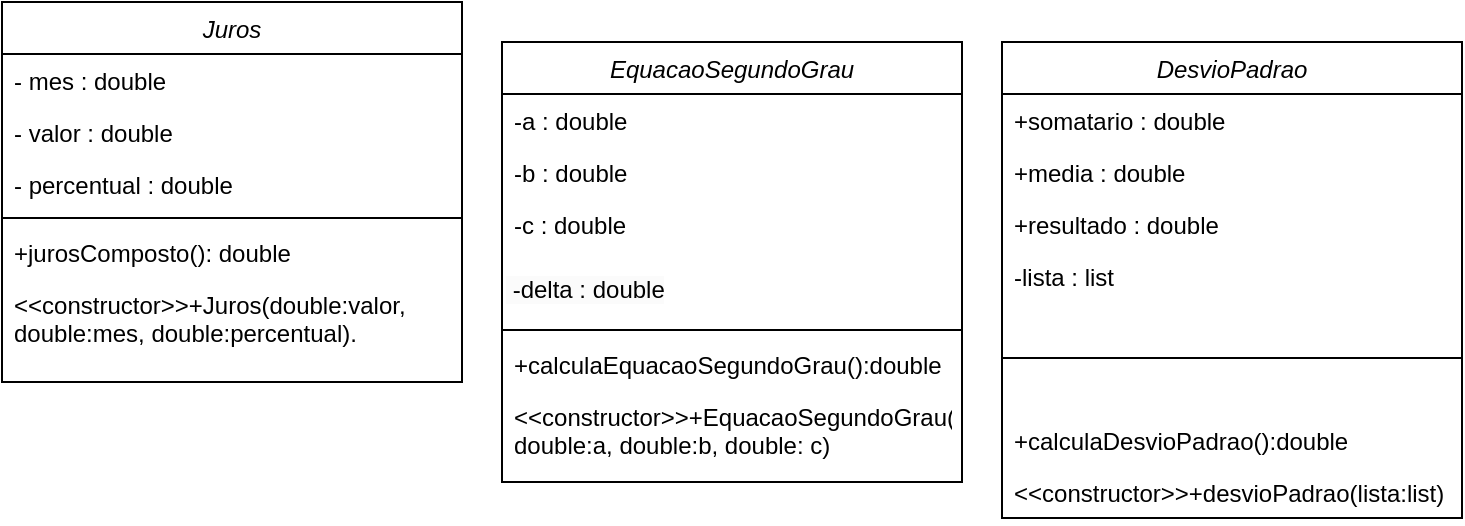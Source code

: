 <mxfile version="24.7.12">
  <diagram id="C5RBs43oDa-KdzZeNtuy" name="Page-1">
    <mxGraphModel dx="880" dy="460" grid="1" gridSize="10" guides="1" tooltips="1" connect="1" arrows="1" fold="1" page="1" pageScale="1" pageWidth="827" pageHeight="1169" math="0" shadow="0">
      <root>
        <mxCell id="WIyWlLk6GJQsqaUBKTNV-0" />
        <mxCell id="WIyWlLk6GJQsqaUBKTNV-1" parent="WIyWlLk6GJQsqaUBKTNV-0" />
        <mxCell id="zkfFHV4jXpPFQw0GAbJ--0" value="Juros" style="swimlane;fontStyle=2;align=center;verticalAlign=top;childLayout=stackLayout;horizontal=1;startSize=26;horizontalStack=0;resizeParent=1;resizeLast=0;collapsible=1;marginBottom=0;rounded=0;shadow=0;strokeWidth=1;" parent="WIyWlLk6GJQsqaUBKTNV-1" vertex="1">
          <mxGeometry x="30" y="80" width="230" height="190" as="geometry">
            <mxRectangle x="230" y="140" width="160" height="26" as="alternateBounds" />
          </mxGeometry>
        </mxCell>
        <mxCell id="zkfFHV4jXpPFQw0GAbJ--1" value="- mes : double&#xa;" style="text;align=left;verticalAlign=top;spacingLeft=4;spacingRight=4;overflow=hidden;rotatable=0;points=[[0,0.5],[1,0.5]];portConstraint=eastwest;" parent="zkfFHV4jXpPFQw0GAbJ--0" vertex="1">
          <mxGeometry y="26" width="230" height="26" as="geometry" />
        </mxCell>
        <mxCell id="zkfFHV4jXpPFQw0GAbJ--2" value="- valor : double" style="text;align=left;verticalAlign=top;spacingLeft=4;spacingRight=4;overflow=hidden;rotatable=0;points=[[0,0.5],[1,0.5]];portConstraint=eastwest;rounded=0;shadow=0;html=0;" parent="zkfFHV4jXpPFQw0GAbJ--0" vertex="1">
          <mxGeometry y="52" width="230" height="26" as="geometry" />
        </mxCell>
        <mxCell id="zkfFHV4jXpPFQw0GAbJ--3" value="- percentual : double" style="text;align=left;verticalAlign=top;spacingLeft=4;spacingRight=4;overflow=hidden;rotatable=0;points=[[0,0.5],[1,0.5]];portConstraint=eastwest;rounded=0;shadow=0;html=0;" parent="zkfFHV4jXpPFQw0GAbJ--0" vertex="1">
          <mxGeometry y="78" width="230" height="26" as="geometry" />
        </mxCell>
        <mxCell id="zkfFHV4jXpPFQw0GAbJ--4" value="" style="line;html=1;strokeWidth=1;align=left;verticalAlign=middle;spacingTop=-1;spacingLeft=3;spacingRight=3;rotatable=0;labelPosition=right;points=[];portConstraint=eastwest;" parent="zkfFHV4jXpPFQw0GAbJ--0" vertex="1">
          <mxGeometry y="104" width="230" height="8" as="geometry" />
        </mxCell>
        <mxCell id="zkfFHV4jXpPFQw0GAbJ--5" value="+jurosComposto(): double" style="text;align=left;verticalAlign=top;spacingLeft=4;spacingRight=4;overflow=hidden;rotatable=0;points=[[0,0.5],[1,0.5]];portConstraint=eastwest;" parent="zkfFHV4jXpPFQw0GAbJ--0" vertex="1">
          <mxGeometry y="112" width="230" height="26" as="geometry" />
        </mxCell>
        <mxCell id="NBcoFBvl_bf1YHJiFxdl-24" value="&lt;&lt;constructor&gt;&gt;+Juros(double:valor,&#xa;double:mes, double:percentual). " style="text;align=left;verticalAlign=top;spacingLeft=4;spacingRight=4;overflow=hidden;rotatable=0;points=[[0,0.5],[1,0.5]];portConstraint=eastwest;" vertex="1" parent="zkfFHV4jXpPFQw0GAbJ--0">
          <mxGeometry y="138" width="230" height="52" as="geometry" />
        </mxCell>
        <mxCell id="NBcoFBvl_bf1YHJiFxdl-12" value="DesvioPadrao" style="swimlane;fontStyle=2;align=center;verticalAlign=top;childLayout=stackLayout;horizontal=1;startSize=26;horizontalStack=0;resizeParent=1;resizeLast=0;collapsible=1;marginBottom=0;rounded=0;shadow=0;strokeWidth=1;" vertex="1" parent="WIyWlLk6GJQsqaUBKTNV-1">
          <mxGeometry x="530" y="100" width="230" height="238" as="geometry">
            <mxRectangle x="230" y="140" width="160" height="26" as="alternateBounds" />
          </mxGeometry>
        </mxCell>
        <mxCell id="NBcoFBvl_bf1YHJiFxdl-13" value="+somatario : double" style="text;align=left;verticalAlign=top;spacingLeft=4;spacingRight=4;overflow=hidden;rotatable=0;points=[[0,0.5],[1,0.5]];portConstraint=eastwest;" vertex="1" parent="NBcoFBvl_bf1YHJiFxdl-12">
          <mxGeometry y="26" width="230" height="26" as="geometry" />
        </mxCell>
        <mxCell id="NBcoFBvl_bf1YHJiFxdl-14" value="+media : double" style="text;align=left;verticalAlign=top;spacingLeft=4;spacingRight=4;overflow=hidden;rotatable=0;points=[[0,0.5],[1,0.5]];portConstraint=eastwest;rounded=0;shadow=0;html=0;" vertex="1" parent="NBcoFBvl_bf1YHJiFxdl-12">
          <mxGeometry y="52" width="230" height="26" as="geometry" />
        </mxCell>
        <mxCell id="NBcoFBvl_bf1YHJiFxdl-15" value="+resultado : double" style="text;align=left;verticalAlign=top;spacingLeft=4;spacingRight=4;overflow=hidden;rotatable=0;points=[[0,0.5],[1,0.5]];portConstraint=eastwest;rounded=0;shadow=0;html=0;" vertex="1" parent="NBcoFBvl_bf1YHJiFxdl-12">
          <mxGeometry y="78" width="230" height="26" as="geometry" />
        </mxCell>
        <mxCell id="NBcoFBvl_bf1YHJiFxdl-28" value="-lista : list" style="text;align=left;verticalAlign=top;spacingLeft=4;spacingRight=4;overflow=hidden;rotatable=0;points=[[0,0.5],[1,0.5]];portConstraint=eastwest;rounded=0;shadow=0;html=0;" vertex="1" parent="NBcoFBvl_bf1YHJiFxdl-12">
          <mxGeometry y="104" width="230" height="26" as="geometry" />
        </mxCell>
        <mxCell id="NBcoFBvl_bf1YHJiFxdl-16" value="" style="line;html=1;strokeWidth=1;align=left;verticalAlign=middle;spacingTop=-1;spacingLeft=3;spacingRight=3;rotatable=0;labelPosition=right;points=[];portConstraint=eastwest;" vertex="1" parent="NBcoFBvl_bf1YHJiFxdl-12">
          <mxGeometry y="130" width="230" height="56" as="geometry" />
        </mxCell>
        <mxCell id="NBcoFBvl_bf1YHJiFxdl-17" value="+calculaDesvioPadrao():double" style="text;align=left;verticalAlign=top;spacingLeft=4;spacingRight=4;overflow=hidden;rotatable=0;points=[[0,0.5],[1,0.5]];portConstraint=eastwest;" vertex="1" parent="NBcoFBvl_bf1YHJiFxdl-12">
          <mxGeometry y="186" width="230" height="26" as="geometry" />
        </mxCell>
        <mxCell id="NBcoFBvl_bf1YHJiFxdl-29" value="&lt;&lt;constructor&gt;&gt;+desvioPadrao(lista:list)" style="text;align=left;verticalAlign=top;spacingLeft=4;spacingRight=4;overflow=hidden;rotatable=0;points=[[0,0.5],[1,0.5]];portConstraint=eastwest;" vertex="1" parent="NBcoFBvl_bf1YHJiFxdl-12">
          <mxGeometry y="212" width="230" height="26" as="geometry" />
        </mxCell>
        <mxCell id="NBcoFBvl_bf1YHJiFxdl-18" value="EquacaoSegundoGrau" style="swimlane;fontStyle=2;align=center;verticalAlign=top;childLayout=stackLayout;horizontal=1;startSize=26;horizontalStack=0;resizeParent=1;resizeLast=0;collapsible=1;marginBottom=0;rounded=0;shadow=0;strokeWidth=1;" vertex="1" parent="WIyWlLk6GJQsqaUBKTNV-1">
          <mxGeometry x="280" y="100" width="230" height="220" as="geometry">
            <mxRectangle x="230" y="140" width="160" height="26" as="alternateBounds" />
          </mxGeometry>
        </mxCell>
        <mxCell id="NBcoFBvl_bf1YHJiFxdl-19" value="-a : double" style="text;align=left;verticalAlign=top;spacingLeft=4;spacingRight=4;overflow=hidden;rotatable=0;points=[[0,0.5],[1,0.5]];portConstraint=eastwest;" vertex="1" parent="NBcoFBvl_bf1YHJiFxdl-18">
          <mxGeometry y="26" width="230" height="26" as="geometry" />
        </mxCell>
        <mxCell id="NBcoFBvl_bf1YHJiFxdl-20" value="-b : double" style="text;align=left;verticalAlign=top;spacingLeft=4;spacingRight=4;overflow=hidden;rotatable=0;points=[[0,0.5],[1,0.5]];portConstraint=eastwest;rounded=0;shadow=0;html=0;" vertex="1" parent="NBcoFBvl_bf1YHJiFxdl-18">
          <mxGeometry y="52" width="230" height="26" as="geometry" />
        </mxCell>
        <mxCell id="NBcoFBvl_bf1YHJiFxdl-21" value="-c : double" style="text;align=left;verticalAlign=top;spacingLeft=4;spacingRight=4;overflow=hidden;rotatable=0;points=[[0,0.5],[1,0.5]];portConstraint=eastwest;rounded=0;shadow=0;html=0;" vertex="1" parent="NBcoFBvl_bf1YHJiFxdl-18">
          <mxGeometry y="78" width="230" height="32" as="geometry" />
        </mxCell>
        <mxCell id="NBcoFBvl_bf1YHJiFxdl-26" value="&lt;span style=&quot;color: rgb(0, 0, 0); font-family: Helvetica; font-size: 12px; font-style: normal; font-variant-ligatures: normal; font-variant-caps: normal; font-weight: 400; letter-spacing: normal; orphans: 2; text-align: left; text-indent: 0px; text-transform: none; widows: 2; word-spacing: 0px; -webkit-text-stroke-width: 0px; white-space: nowrap; background-color: rgb(251, 251, 251); text-decoration-thickness: initial; text-decoration-style: initial; text-decoration-color: initial; display: inline !important; float: none;&quot;&gt;&amp;nbsp;-delta : double&lt;/span&gt;" style="text;whiteSpace=wrap;html=1;" vertex="1" parent="NBcoFBvl_bf1YHJiFxdl-18">
          <mxGeometry y="110" width="230" height="30" as="geometry" />
        </mxCell>
        <mxCell id="NBcoFBvl_bf1YHJiFxdl-22" value="" style="line;html=1;strokeWidth=1;align=left;verticalAlign=middle;spacingTop=-1;spacingLeft=3;spacingRight=3;rotatable=0;labelPosition=right;points=[];portConstraint=eastwest;" vertex="1" parent="NBcoFBvl_bf1YHJiFxdl-18">
          <mxGeometry y="140" width="230" height="8" as="geometry" />
        </mxCell>
        <mxCell id="NBcoFBvl_bf1YHJiFxdl-23" value="+calculaEquacaoSegundoGrau():double" style="text;align=left;verticalAlign=top;spacingLeft=4;spacingRight=4;overflow=hidden;rotatable=0;points=[[0,0.5],[1,0.5]];portConstraint=eastwest;" vertex="1" parent="NBcoFBvl_bf1YHJiFxdl-18">
          <mxGeometry y="148" width="230" height="26" as="geometry" />
        </mxCell>
        <mxCell id="NBcoFBvl_bf1YHJiFxdl-27" value="&lt;&lt;constructor&gt;&gt;+EquacaoSegundoGrau(&#xa;double:a, double:b, double: c)" style="text;align=left;verticalAlign=top;spacingLeft=4;spacingRight=4;overflow=hidden;rotatable=0;points=[[0,0.5],[1,0.5]];portConstraint=eastwest;" vertex="1" parent="NBcoFBvl_bf1YHJiFxdl-18">
          <mxGeometry y="174" width="230" height="46" as="geometry" />
        </mxCell>
      </root>
    </mxGraphModel>
  </diagram>
</mxfile>
